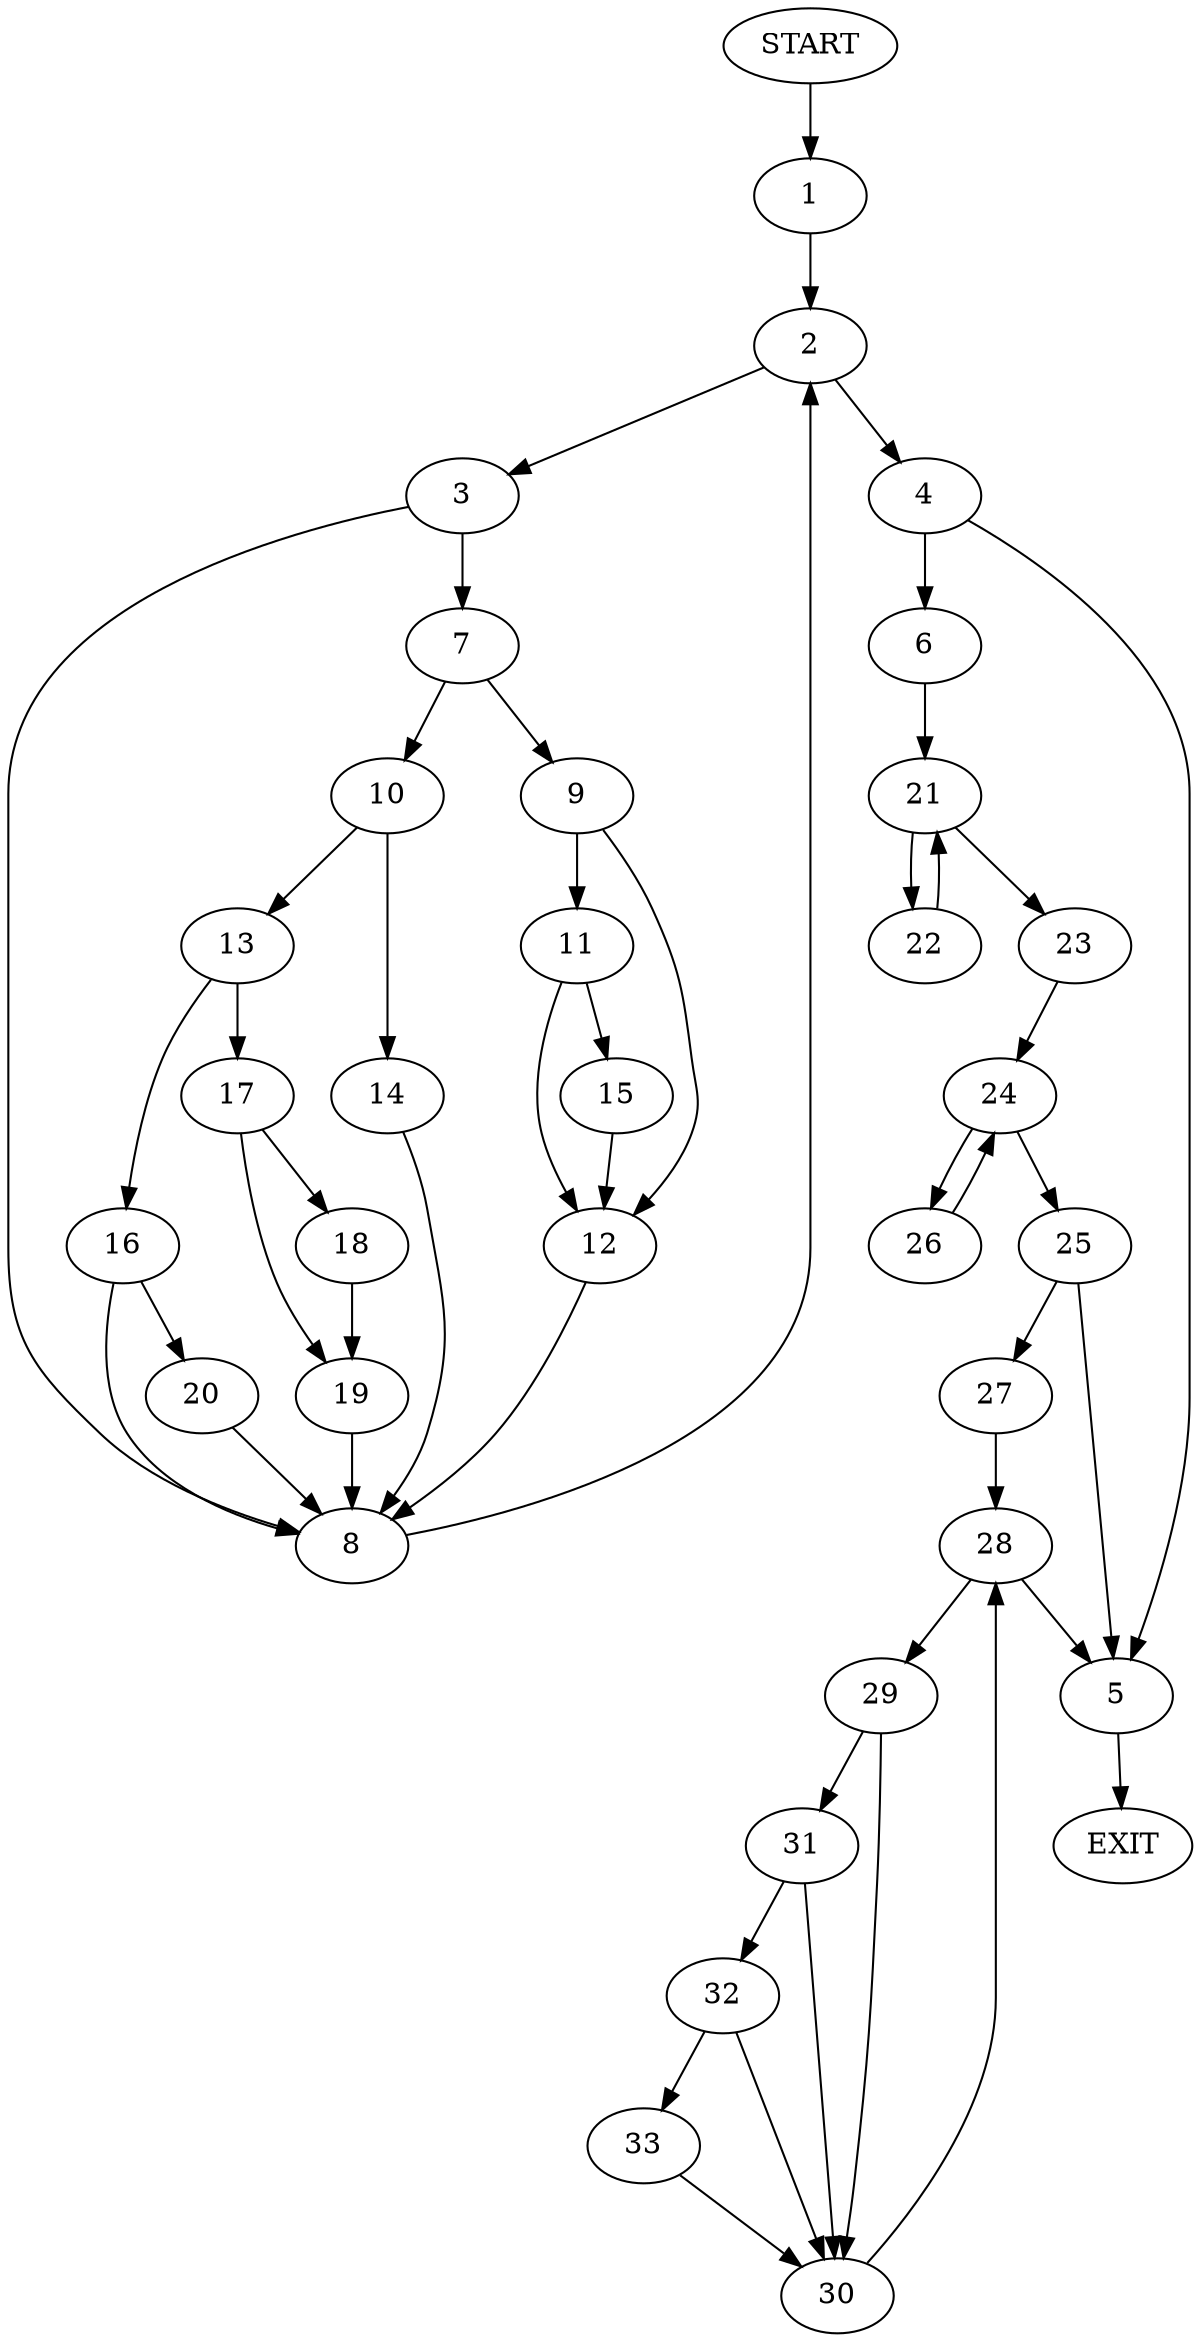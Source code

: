 digraph {
0 [label="START"]
34 [label="EXIT"]
0 -> 1
1 -> 2
2 -> 3
2 -> 4
4 -> 5
4 -> 6
3 -> 7
3 -> 8
8 -> 2
7 -> 9
7 -> 10
9 -> 11
9 -> 12
10 -> 13
10 -> 14
11 -> 15
11 -> 12
12 -> 8
15 -> 12
14 -> 8
13 -> 16
13 -> 17
17 -> 18
17 -> 19
16 -> 20
16 -> 8
20 -> 8
18 -> 19
19 -> 8
6 -> 21
5 -> 34
21 -> 22
21 -> 23
22 -> 21
23 -> 24
24 -> 25
24 -> 26
26 -> 24
25 -> 5
25 -> 27
27 -> 28
28 -> 5
28 -> 29
29 -> 30
29 -> 31
30 -> 28
31 -> 30
31 -> 32
32 -> 30
32 -> 33
33 -> 30
}
